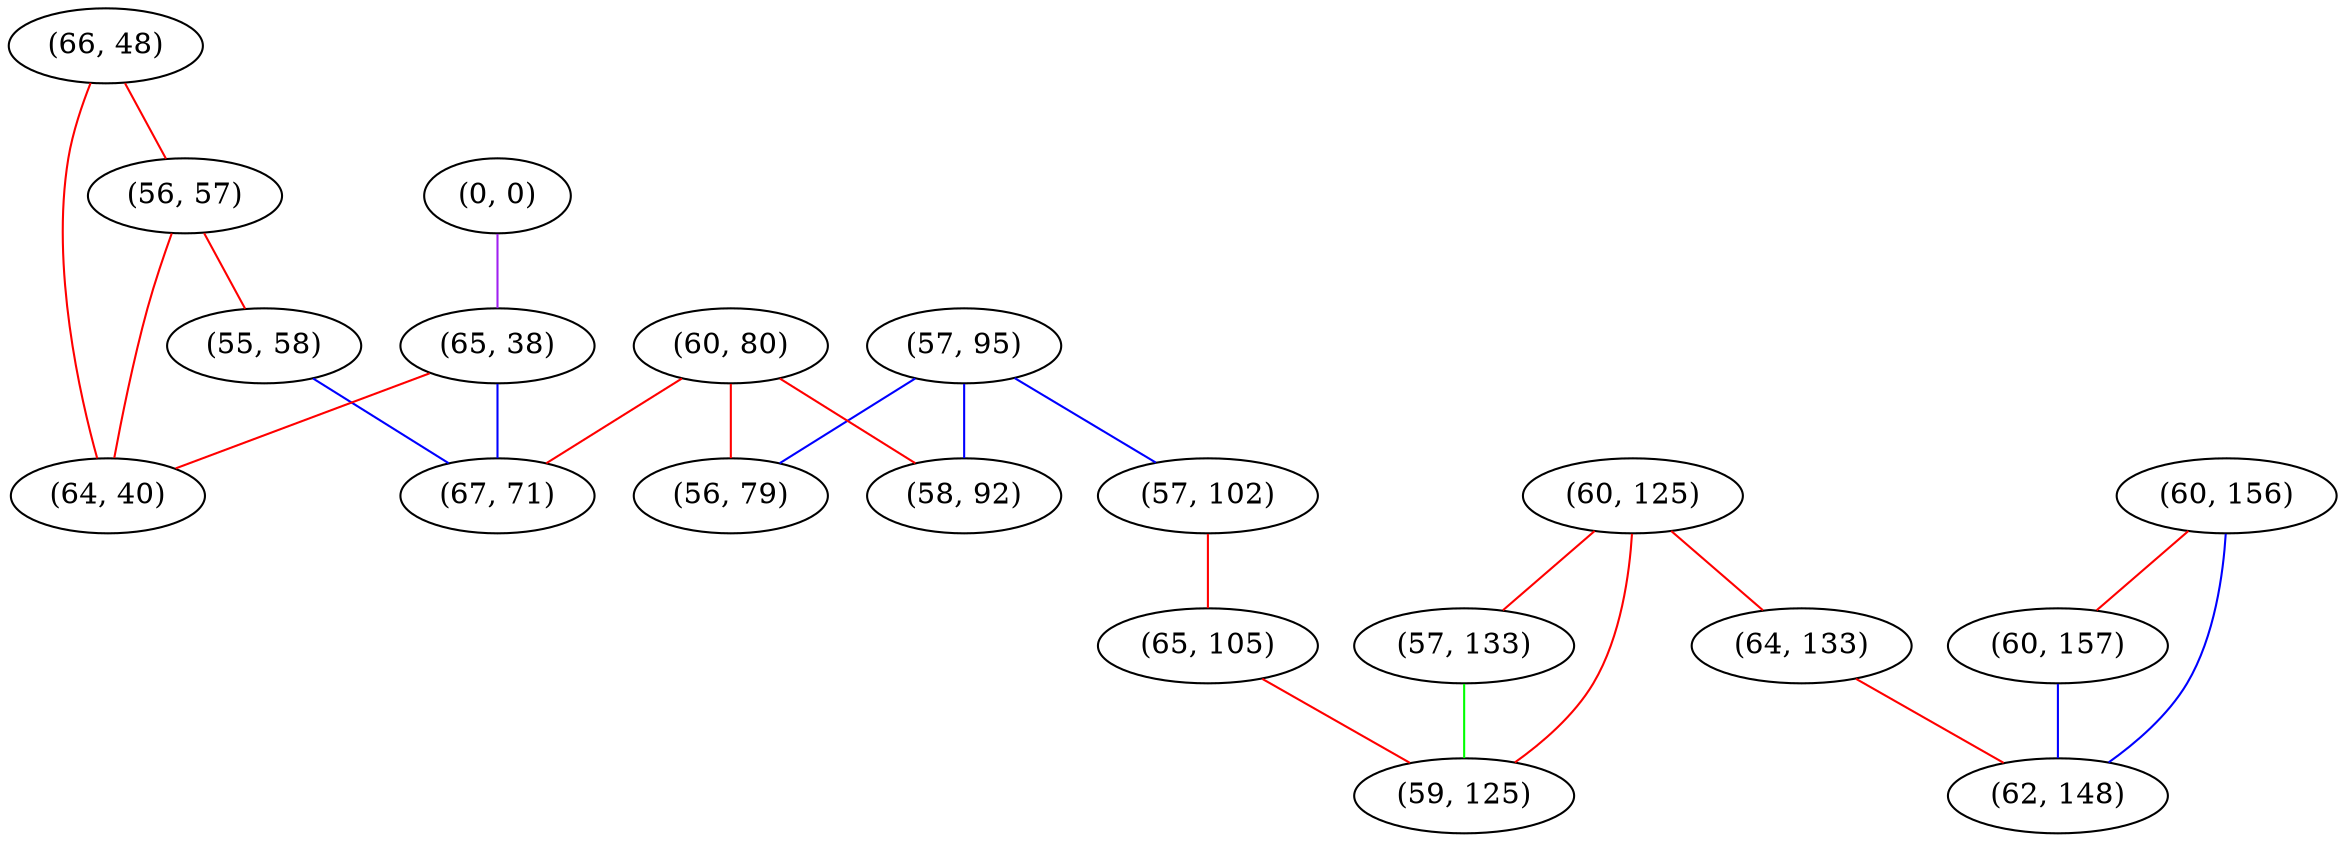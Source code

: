 graph "" {
"(66, 48)";
"(0, 0)";
"(57, 95)";
"(60, 80)";
"(60, 125)";
"(57, 133)";
"(60, 156)";
"(57, 102)";
"(58, 92)";
"(56, 79)";
"(56, 57)";
"(60, 157)";
"(64, 133)";
"(65, 105)";
"(55, 58)";
"(62, 148)";
"(65, 38)";
"(64, 40)";
"(67, 71)";
"(59, 125)";
"(66, 48)" -- "(56, 57)"  [color=red, key=0, weight=1];
"(66, 48)" -- "(64, 40)"  [color=red, key=0, weight=1];
"(0, 0)" -- "(65, 38)"  [color=purple, key=0, weight=4];
"(57, 95)" -- "(57, 102)"  [color=blue, key=0, weight=3];
"(57, 95)" -- "(58, 92)"  [color=blue, key=0, weight=3];
"(57, 95)" -- "(56, 79)"  [color=blue, key=0, weight=3];
"(60, 80)" -- "(67, 71)"  [color=red, key=0, weight=1];
"(60, 80)" -- "(58, 92)"  [color=red, key=0, weight=1];
"(60, 80)" -- "(56, 79)"  [color=red, key=0, weight=1];
"(60, 125)" -- "(57, 133)"  [color=red, key=0, weight=1];
"(60, 125)" -- "(64, 133)"  [color=red, key=0, weight=1];
"(60, 125)" -- "(59, 125)"  [color=red, key=0, weight=1];
"(57, 133)" -- "(59, 125)"  [color=green, key=0, weight=2];
"(60, 156)" -- "(60, 157)"  [color=red, key=0, weight=1];
"(60, 156)" -- "(62, 148)"  [color=blue, key=0, weight=3];
"(57, 102)" -- "(65, 105)"  [color=red, key=0, weight=1];
"(56, 57)" -- "(64, 40)"  [color=red, key=0, weight=1];
"(56, 57)" -- "(55, 58)"  [color=red, key=0, weight=1];
"(60, 157)" -- "(62, 148)"  [color=blue, key=0, weight=3];
"(64, 133)" -- "(62, 148)"  [color=red, key=0, weight=1];
"(65, 105)" -- "(59, 125)"  [color=red, key=0, weight=1];
"(55, 58)" -- "(67, 71)"  [color=blue, key=0, weight=3];
"(65, 38)" -- "(67, 71)"  [color=blue, key=0, weight=3];
"(65, 38)" -- "(64, 40)"  [color=red, key=0, weight=1];
}
